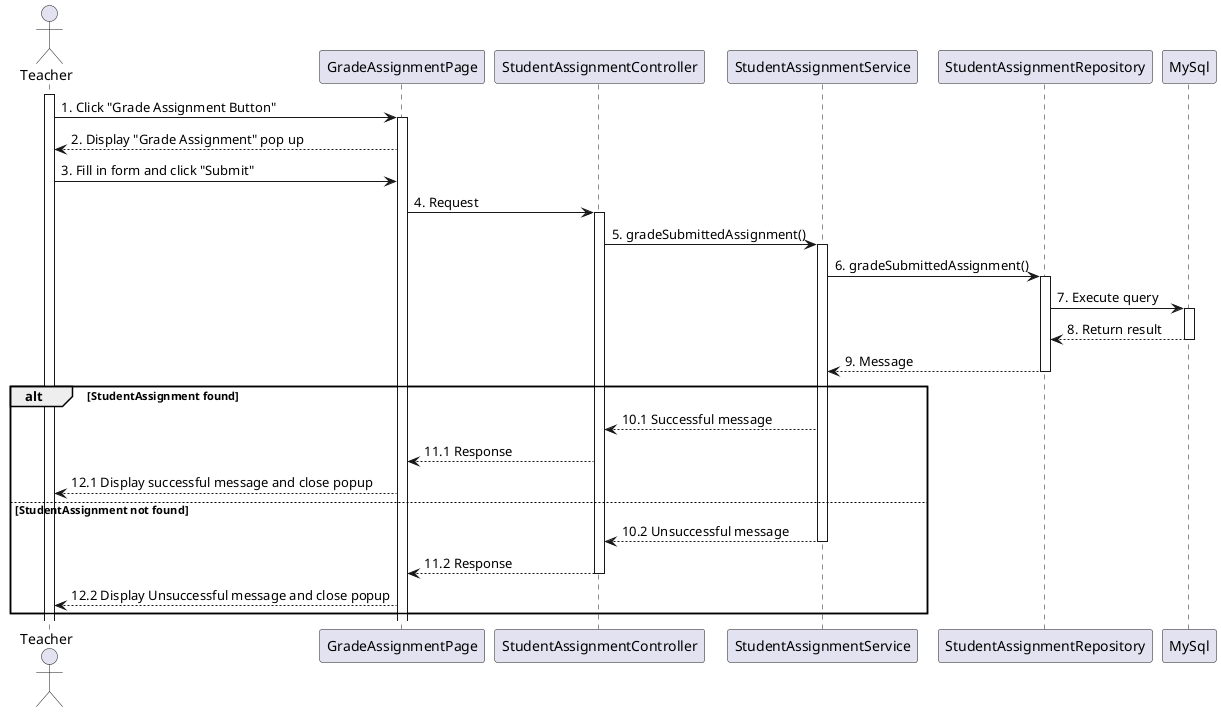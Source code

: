 @startuml
actor Teacher
activate Teacher
Teacher -> GradeAssignmentPage : 1. Click "Grade Assignment Button"
activate GradeAssignmentPage

GradeAssignmentPage --> Teacher: 2. Display "Grade Assignment" pop up

Teacher -> GradeAssignmentPage: 3. Fill in form and click "Submit"

GradeAssignmentPage -> StudentAssignmentController: 4. Request
activate StudentAssignmentController
StudentAssignmentController -> StudentAssignmentService: 5. gradeSubmittedAssignment()
activate StudentAssignmentService
StudentAssignmentService -> StudentAssignmentRepository: 6. gradeSubmittedAssignment()
activate StudentAssignmentRepository
StudentAssignmentRepository -> MySql: 7. Execute query
activate MySql
MySql --> StudentAssignmentRepository: 8. Return result
deactivate MySql
StudentAssignmentRepository --> StudentAssignmentService:9. Message

alt StudentAssignment found

    deactivate StudentAssignmentRepository
    StudentAssignmentService --> StudentAssignmentController : 10.1 Successful message
    StudentAssignmentController --> GradeAssignmentPage: 11.1 Response
    GradeAssignmentPage --> Teacher: 12.1 Display successful message and close popup
else StudentAssignment not found
    StudentAssignmentService --> StudentAssignmentController : 10.2 Unsuccessful message
    deactivate StudentAssignmentService
    StudentAssignmentController --> GradeAssignmentPage: 11.2 Response
    deactivate StudentAssignmentController
GradeAssignmentPage --> Teacher: 12.2 Display Unsuccessful message and close popup
end

deactivate StudentAssignmentController
@enduml